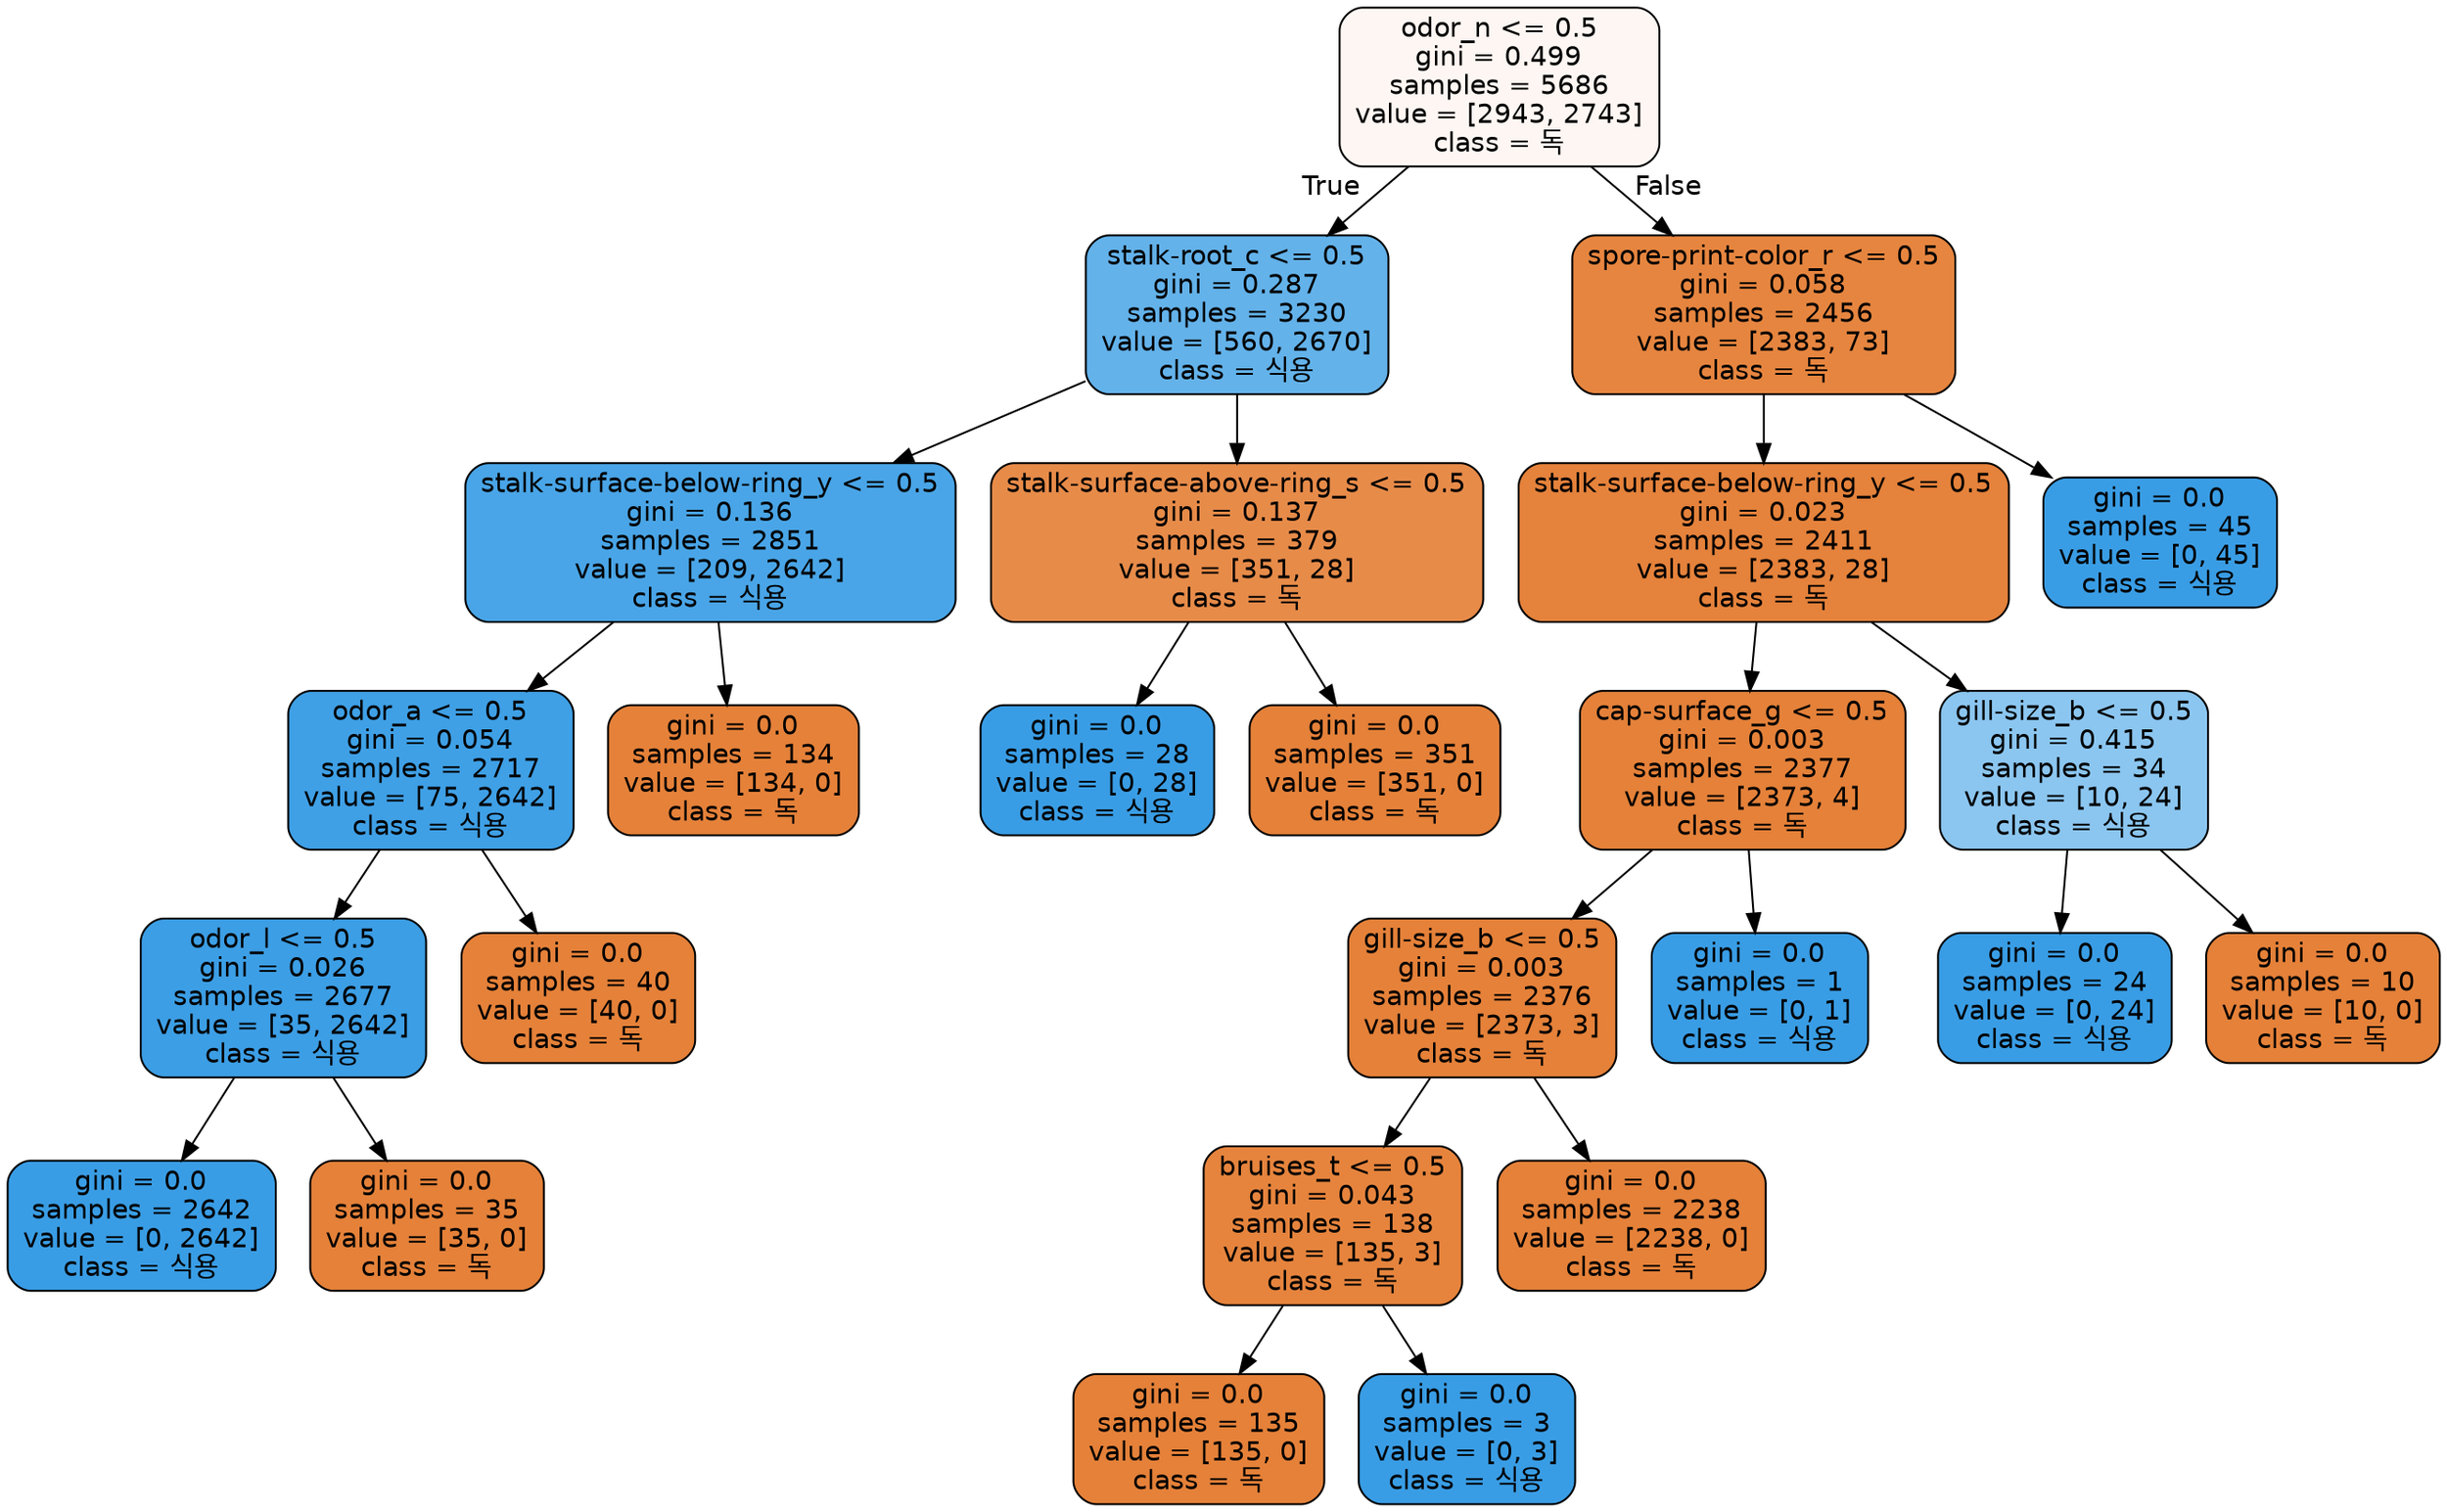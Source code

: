 digraph Tree {
node [shape=box, style="filled, rounded", color="black", fontname="helvetica"] ;
edge [fontname="helvetica"] ;
0 [label="odor_n <= 0.5\ngini = 0.499\nsamples = 5686\nvalue = [2943, 2743]\nclass = 독", fillcolor="#fdf6f2"] ;
1 [label="stalk-root_c <= 0.5\ngini = 0.287\nsamples = 3230\nvalue = [560, 2670]\nclass = 식용", fillcolor="#63b2ea"] ;
0 -> 1 [labeldistance=2.5, labelangle=45, headlabel="True"] ;
2 [label="stalk-surface-below-ring_y <= 0.5\ngini = 0.136\nsamples = 2851\nvalue = [209, 2642]\nclass = 식용", fillcolor="#49a5e7"] ;
1 -> 2 ;
3 [label="odor_a <= 0.5\ngini = 0.054\nsamples = 2717\nvalue = [75, 2642]\nclass = 식용", fillcolor="#3fa0e6"] ;
2 -> 3 ;
4 [label="odor_l <= 0.5\ngini = 0.026\nsamples = 2677\nvalue = [35, 2642]\nclass = 식용", fillcolor="#3c9ee5"] ;
3 -> 4 ;
5 [label="gini = 0.0\nsamples = 2642\nvalue = [0, 2642]\nclass = 식용", fillcolor="#399de5"] ;
4 -> 5 ;
6 [label="gini = 0.0\nsamples = 35\nvalue = [35, 0]\nclass = 독", fillcolor="#e58139"] ;
4 -> 6 ;
7 [label="gini = 0.0\nsamples = 40\nvalue = [40, 0]\nclass = 독", fillcolor="#e58139"] ;
3 -> 7 ;
8 [label="gini = 0.0\nsamples = 134\nvalue = [134, 0]\nclass = 독", fillcolor="#e58139"] ;
2 -> 8 ;
9 [label="stalk-surface-above-ring_s <= 0.5\ngini = 0.137\nsamples = 379\nvalue = [351, 28]\nclass = 독", fillcolor="#e78b49"] ;
1 -> 9 ;
10 [label="gini = 0.0\nsamples = 28\nvalue = [0, 28]\nclass = 식용", fillcolor="#399de5"] ;
9 -> 10 ;
11 [label="gini = 0.0\nsamples = 351\nvalue = [351, 0]\nclass = 독", fillcolor="#e58139"] ;
9 -> 11 ;
12 [label="spore-print-color_r <= 0.5\ngini = 0.058\nsamples = 2456\nvalue = [2383, 73]\nclass = 독", fillcolor="#e6853f"] ;
0 -> 12 [labeldistance=2.5, labelangle=-45, headlabel="False"] ;
13 [label="stalk-surface-below-ring_y <= 0.5\ngini = 0.023\nsamples = 2411\nvalue = [2383, 28]\nclass = 독", fillcolor="#e5823b"] ;
12 -> 13 ;
14 [label="cap-surface_g <= 0.5\ngini = 0.003\nsamples = 2377\nvalue = [2373, 4]\nclass = 독", fillcolor="#e58139"] ;
13 -> 14 ;
15 [label="gill-size_b <= 0.5\ngini = 0.003\nsamples = 2376\nvalue = [2373, 3]\nclass = 독", fillcolor="#e58139"] ;
14 -> 15 ;
16 [label="bruises_t <= 0.5\ngini = 0.043\nsamples = 138\nvalue = [135, 3]\nclass = 독", fillcolor="#e6843d"] ;
15 -> 16 ;
17 [label="gini = 0.0\nsamples = 135\nvalue = [135, 0]\nclass = 독", fillcolor="#e58139"] ;
16 -> 17 ;
18 [label="gini = 0.0\nsamples = 3\nvalue = [0, 3]\nclass = 식용", fillcolor="#399de5"] ;
16 -> 18 ;
19 [label="gini = 0.0\nsamples = 2238\nvalue = [2238, 0]\nclass = 독", fillcolor="#e58139"] ;
15 -> 19 ;
20 [label="gini = 0.0\nsamples = 1\nvalue = [0, 1]\nclass = 식용", fillcolor="#399de5"] ;
14 -> 20 ;
21 [label="gill-size_b <= 0.5\ngini = 0.415\nsamples = 34\nvalue = [10, 24]\nclass = 식용", fillcolor="#8bc6f0"] ;
13 -> 21 ;
22 [label="gini = 0.0\nsamples = 24\nvalue = [0, 24]\nclass = 식용", fillcolor="#399de5"] ;
21 -> 22 ;
23 [label="gini = 0.0\nsamples = 10\nvalue = [10, 0]\nclass = 독", fillcolor="#e58139"] ;
21 -> 23 ;
24 [label="gini = 0.0\nsamples = 45\nvalue = [0, 45]\nclass = 식용", fillcolor="#399de5"] ;
12 -> 24 ;
}